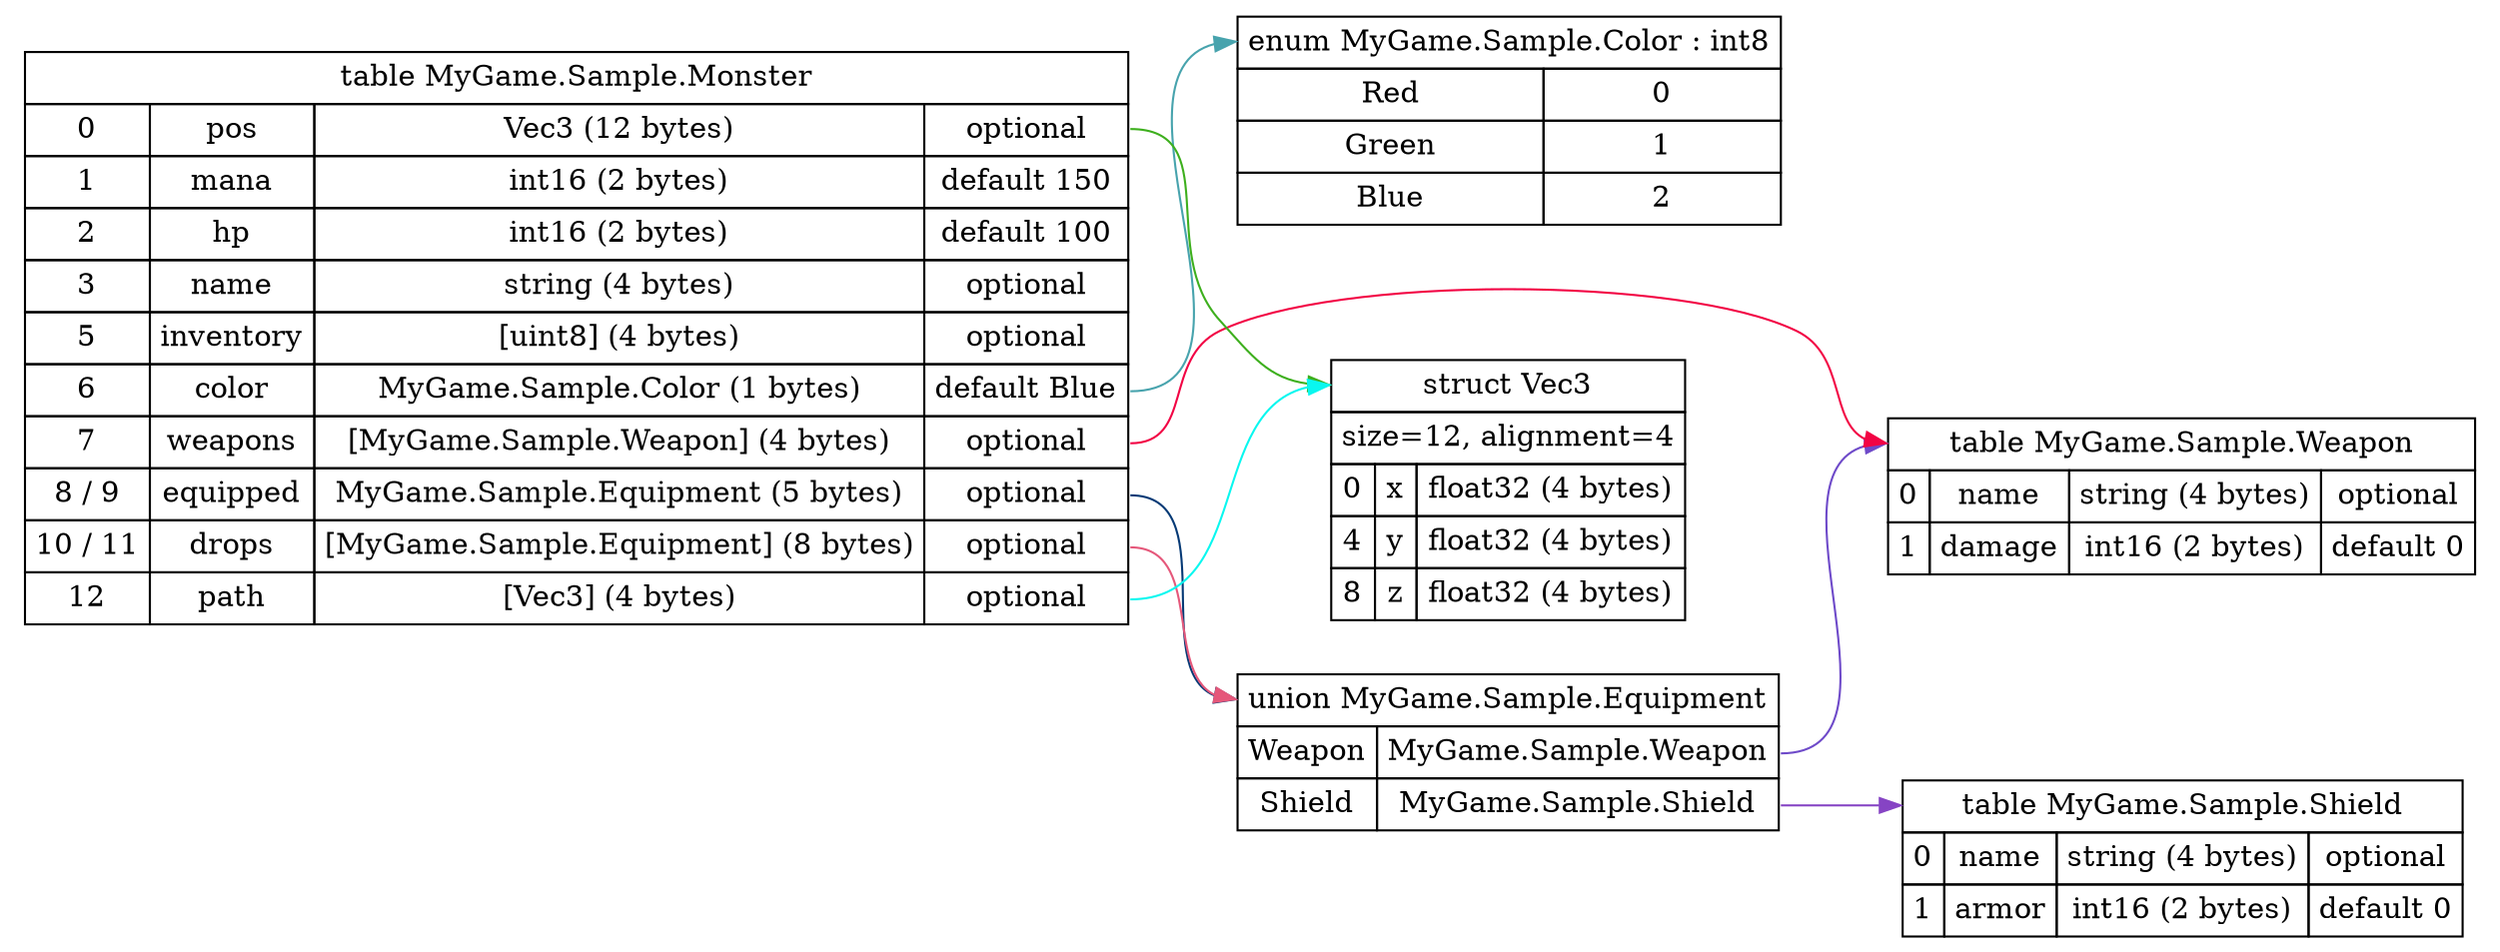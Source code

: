 digraph G
{
  node[ shape = none ];
  rankdir=LR;

  decl0[ label=<
    <TABLE BORDER="0" CELLBORDER="1" CELLSPACING="0" CELLPADDING="4">
      <TR>
        <TD colspan="2" PORT="name">enum MyGame.Sample.Color : int8</TD>
      </TR>
      <TR>
        <TD>Red</TD>
        <TD>0</TD>
      </TR>
      <TR>
        <TD>Green</TD>
        <TD>1</TD>
      </TR>
      <TR>
        <TD>Blue</TD>
        <TD>2</TD>
      </TR>
    </TABLE>>
  ];

  decl1[ label=<
    <TABLE BORDER="0" CELLBORDER="1" CELLSPACING="0" CELLPADDING="4">
      <TR>
        <TD colspan="3" PORT="name">union MyGame.Sample.Equipment</TD>
      </TR>
      <TR>
        <TD>Weapon</TD>
        <TD PORT="p0">MyGame.Sample.Weapon</TD>
      </TR>
      <TR>
        <TD>Shield</TD>
        <TD PORT="p1">MyGame.Sample.Shield</TD>
      </TR>
    </TABLE>>
  ];
  decl1:p0:e -> decl4:name [color = "#6e4ac9"];
  decl1:p1:e -> decl5:name [color = "#8644c4"];

  decl2[ label=<
    <TABLE BORDER="0" CELLBORDER="1" CELLSPACING="0" CELLPADDING="4">
      <TR>
        <TD colspan="3" PORT="name">struct Vec3</TD>
      </TR>
      <TR>
        <TD colspan="3">size=12, alignment=4</TD>
      </TR>
      <TR>
        <TD>0</TD>
        <TD>x</TD>
        <TD PORT="p0">float32 (4 bytes)</TD>
      </TR>
      <TR>
        <TD>4</TD>
        <TD>y</TD>
        <TD PORT="p1">float32 (4 bytes)</TD>
      </TR>
      <TR>
        <TD>8</TD>
        <TD>z</TD>
        <TD PORT="p2">float32 (4 bytes)</TD>
      </TR>
    </TABLE>>
  ];

  decl3[ label=<
    <TABLE BORDER="0" CELLBORDER="1" CELLSPACING="0" CELLPADDING="4">
      <TR>
        <TD colspan="4" PORT="name">table MyGame.Sample.Monster</TD>
      </TR>
      <TR>
        <TD>0</TD>
        <TD>pos</TD>
        <TD>Vec3 (12 bytes)</TD>
        <TD PORT="p0">optional</TD>
      </TR>
      <TR>
        <TD>1</TD>
        <TD>mana</TD>
        <TD>int16 (2 bytes)</TD>
        <TD PORT="p1">default 150</TD>
      </TR>
      <TR>
        <TD>2</TD>
        <TD>hp</TD>
        <TD>int16 (2 bytes)</TD>
        <TD PORT="p2">default 100</TD>
      </TR>
      <TR>
        <TD>3</TD>
        <TD>name</TD>
        <TD>string (4 bytes)</TD>
        <TD PORT="p3">optional</TD>
      </TR>
      <TR>
        <TD>5</TD>
        <TD>inventory</TD>
        <TD>[uint8] (4 bytes)</TD>
        <TD PORT="p4">optional</TD>
      </TR>
      <TR>
        <TD>6</TD>
        <TD>color</TD>
        <TD>MyGame.Sample.Color (1 bytes)</TD>
        <TD PORT="p5">default Blue</TD>
      </TR>
      <TR>
        <TD>7</TD>
        <TD>weapons</TD>
        <TD>[MyGame.Sample.Weapon] (4 bytes)</TD>
        <TD PORT="p6">optional</TD>
      </TR>
      <TR>
        <TD>8 / 9</TD>
        <TD>equipped</TD>
        <TD>MyGame.Sample.Equipment (5 bytes)</TD>
        <TD PORT="p7">optional</TD>
      </TR>
      <TR>
        <TD>10 / 11</TD>
        <TD>drops</TD>
        <TD>[MyGame.Sample.Equipment] (8 bytes)</TD>
        <TD PORT="p8">optional</TD>
      </TR>
      <TR>
        <TD>12</TD>
        <TD>path</TD>
        <TD>[Vec3] (4 bytes)</TD>
        <TD PORT="p9">optional</TD>
      </TR></TABLE>>
  ];
  decl3:p0:e -> decl2:name [color = "#3daf1d"];
  decl3:p5:e -> decl0:name [color = "#47a3ad"];
  decl3:p6:e -> decl4:name [color = "#f20444"];
  decl3:p7:e -> decl1:name [color = "#053975"];
  decl3:p8:e -> decl1:name [color = "#e5577a"];
  decl3:p9:e -> decl2:name [color = "#09f7ef"];

  decl4[ label=<
    <TABLE BORDER="0" CELLBORDER="1" CELLSPACING="0" CELLPADDING="4">
      <TR>
        <TD colspan="4" PORT="name">table MyGame.Sample.Weapon</TD>
      </TR>
      <TR>
        <TD>0</TD>
        <TD>name</TD>
        <TD>string (4 bytes)</TD>
        <TD PORT="p0">optional</TD>
      </TR>
      <TR>
        <TD>1</TD>
        <TD>damage</TD>
        <TD>int16 (2 bytes)</TD>
        <TD PORT="p1">default 0</TD>
      </TR></TABLE>>
  ];

  decl5[ label=<
    <TABLE BORDER="0" CELLBORDER="1" CELLSPACING="0" CELLPADDING="4">
      <TR>
        <TD colspan="4" PORT="name">table MyGame.Sample.Shield</TD>
      </TR>
      <TR>
        <TD>0</TD>
        <TD>name</TD>
        <TD>string (4 bytes)</TD>
        <TD PORT="p0">optional</TD>
      </TR>
      <TR>
        <TD>1</TD>
        <TD>armor</TD>
        <TD>int16 (2 bytes)</TD>
        <TD PORT="p1">default 0</TD>
      </TR></TABLE>>
  ];
}